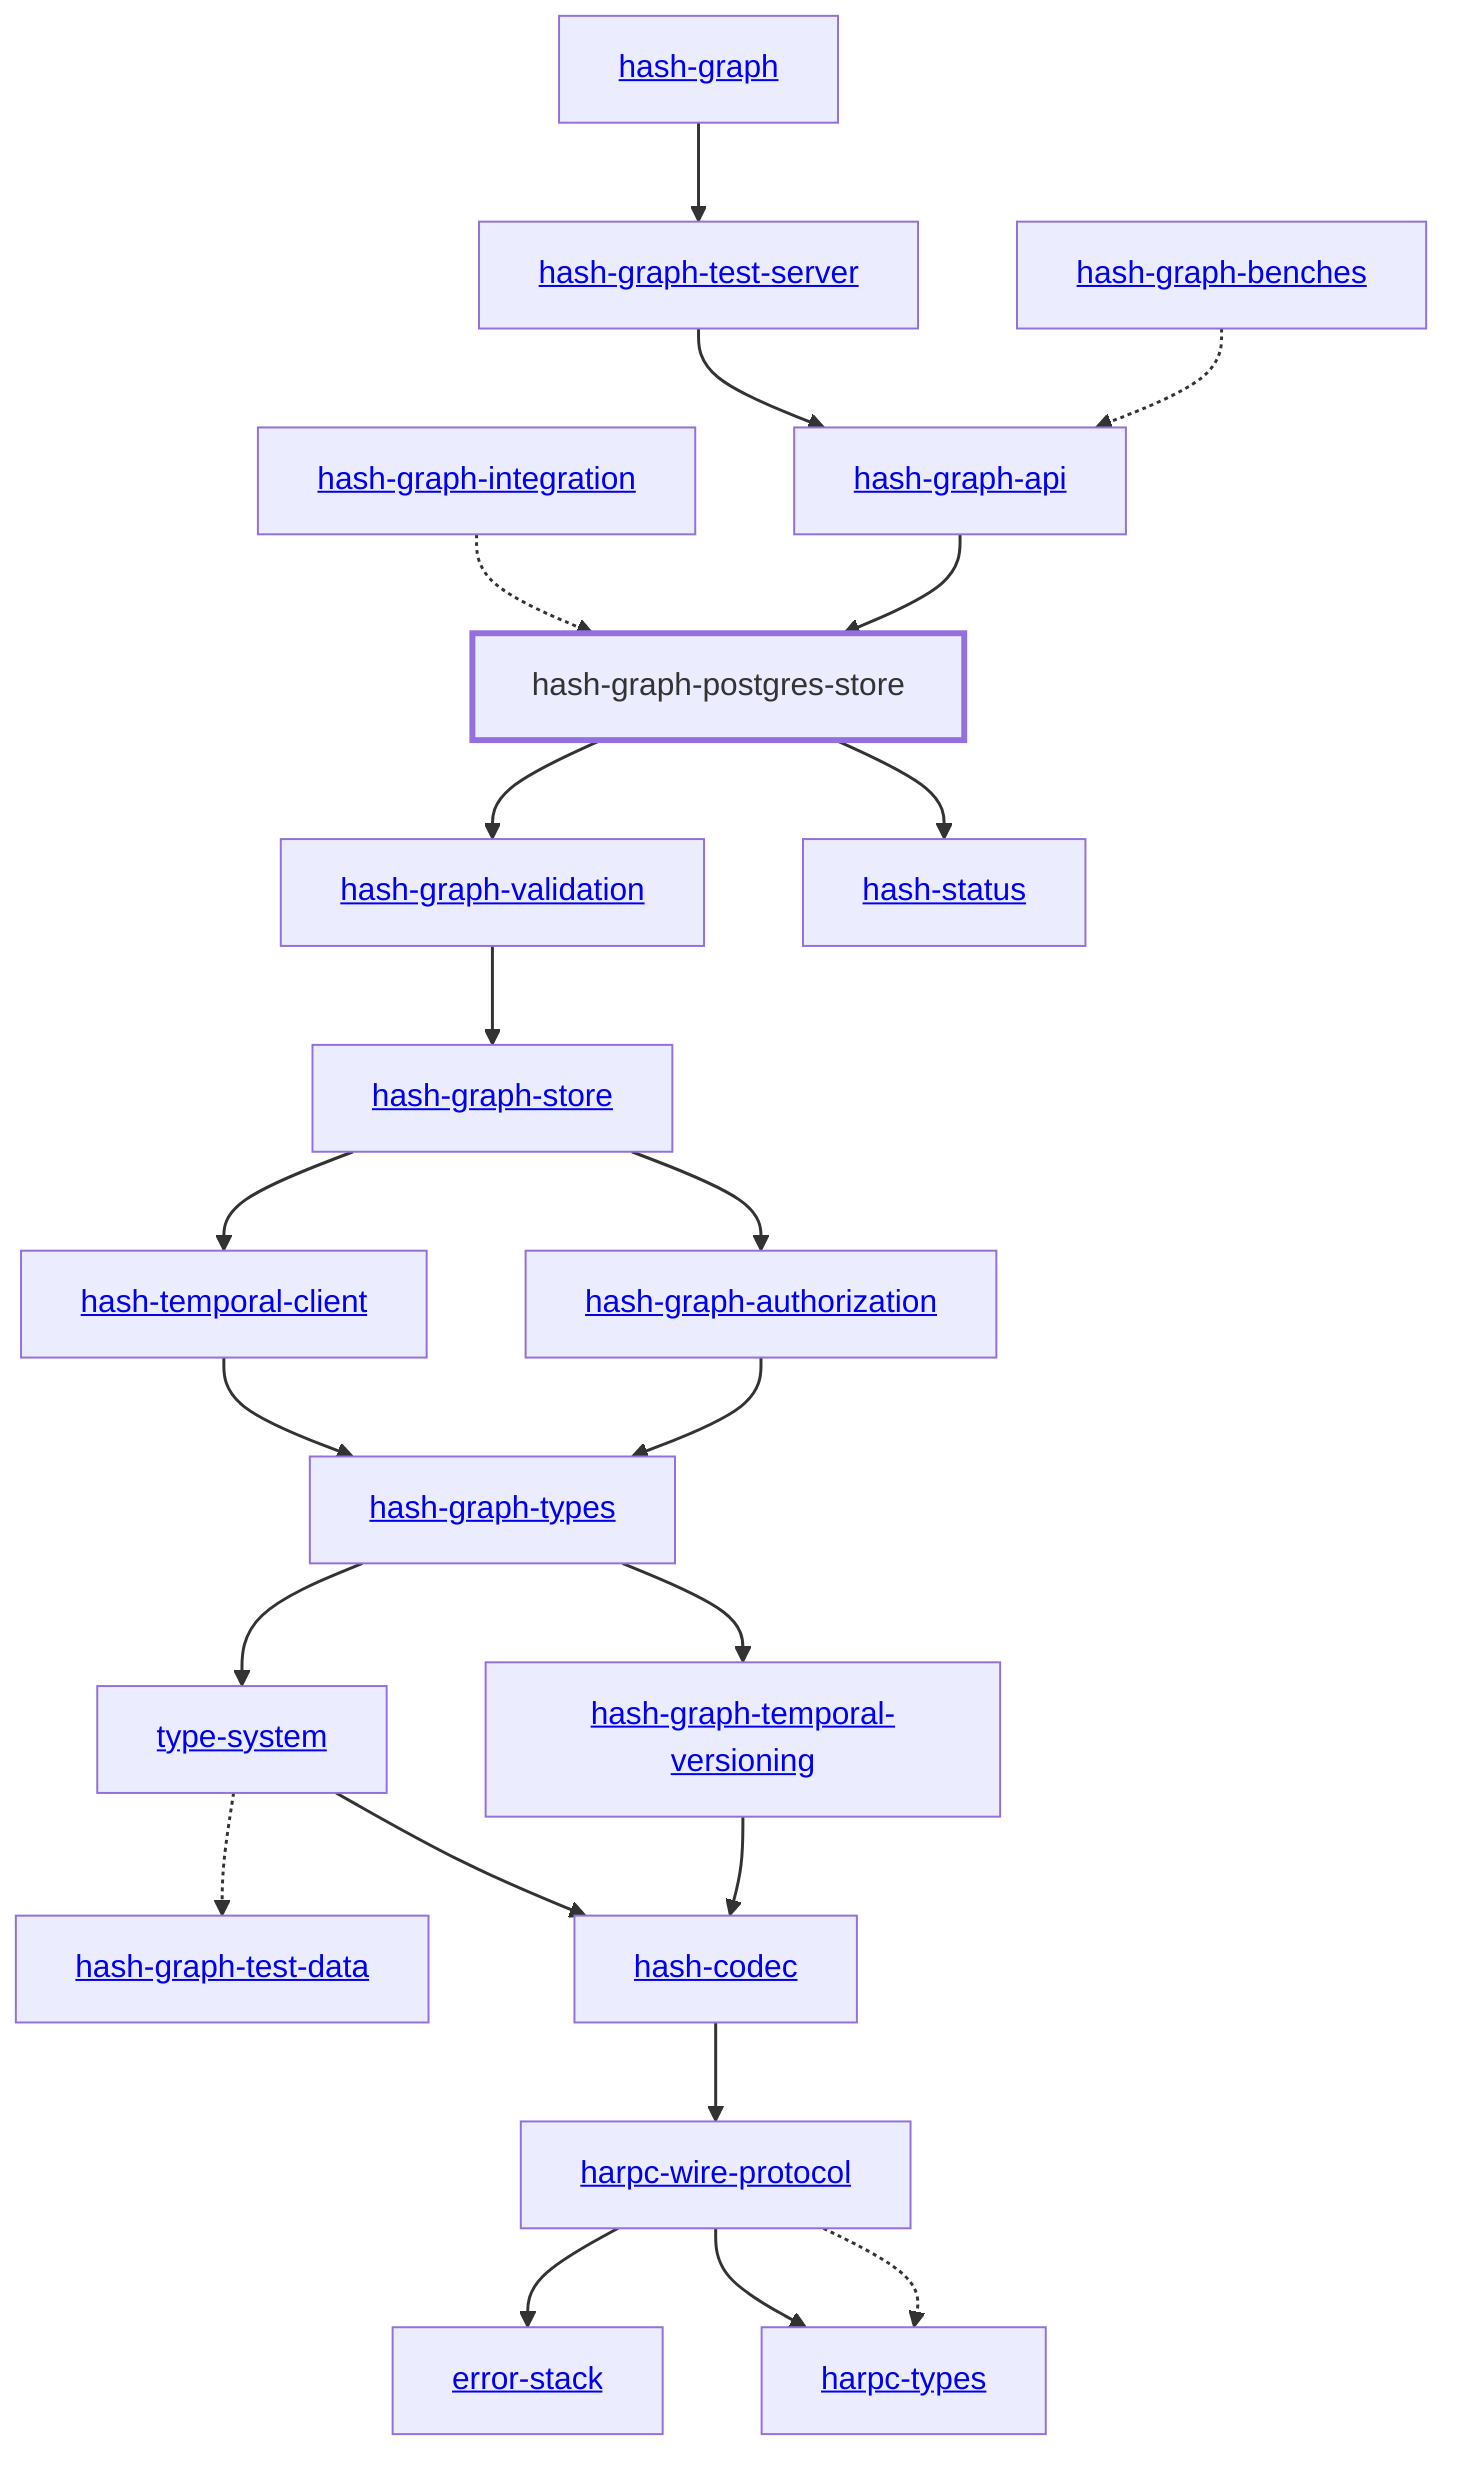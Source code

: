 graph TD
    linkStyle default stroke-width:1.5px
    classDef default stroke-width:1px
    classDef root stroke-width:3px
    classDef dev stroke-width:1px
    classDef build stroke-width:1px
    %% Legend
    %% --> : Normal dependency
    %% -.-> : Dev dependency
    %% ---> : Build dependency
    0[<a href="../hash_graph_api/index.html">hash-graph-api</a>]
    1[<a href="../hash_graph_authorization/index.html">hash-graph-authorization</a>]
    2[<a href="../hash_graph_benches/index.html">hash-graph-benches</a>]
    3[<a href="../hash_graph_integration/index.html">hash-graph-integration</a>]
    4[<a href="../hash_graph_validation/index.html">hash-graph-validation</a>]
    5[<a href="../type_system/index.html">type-system</a>]
    6[hash-graph-postgres-store]
    class 6 root
    7[<a href="../error_stack/index.html">error-stack</a>]
    8[<a href="../hash_graph_store/index.html">hash-graph-store</a>]
    9[<a href="../hash_graph_temporal_versioning/index.html">hash-graph-temporal-versioning</a>]
    10[<a href="../hash_graph_test_data/index.html">hash-graph-test-data</a>]
    11[<a href="../hash_graph_test_server/index.html">hash-graph-test-server</a>]
    12[<a href="../hash_status/index.html">hash-status</a>]
    13[<a href="../hash_temporal_client/index.html">hash-temporal-client</a>]
    14[<a href="../hash_graph_types/index.html">hash-graph-types</a>]
    15[<a href="../harpc_types/index.html">harpc-types</a>]
    16[<a href="../harpc_wire_protocol/index.html">harpc-wire-protocol</a>]
    17[<a href="../hash_codec/index.html">hash-codec</a>]
    18[<a href="../hash_graph/index.html">hash-graph</a>]
    3 -.-> 6
    5 -.-> 10
    5 --> 17
    6 --> 4
    6 --> 12
    8 --> 1
    11 --> 0
    8 --> 13
    9 --> 17
    14 --> 9
    4 --> 8
    16 --> 7
    16 --> 15
    16 -.-> 15
    17 --> 16
    18 --> 11
    14 --> 5
    13 --> 14
    0 --> 6
    1 --> 14
    2 -.-> 0